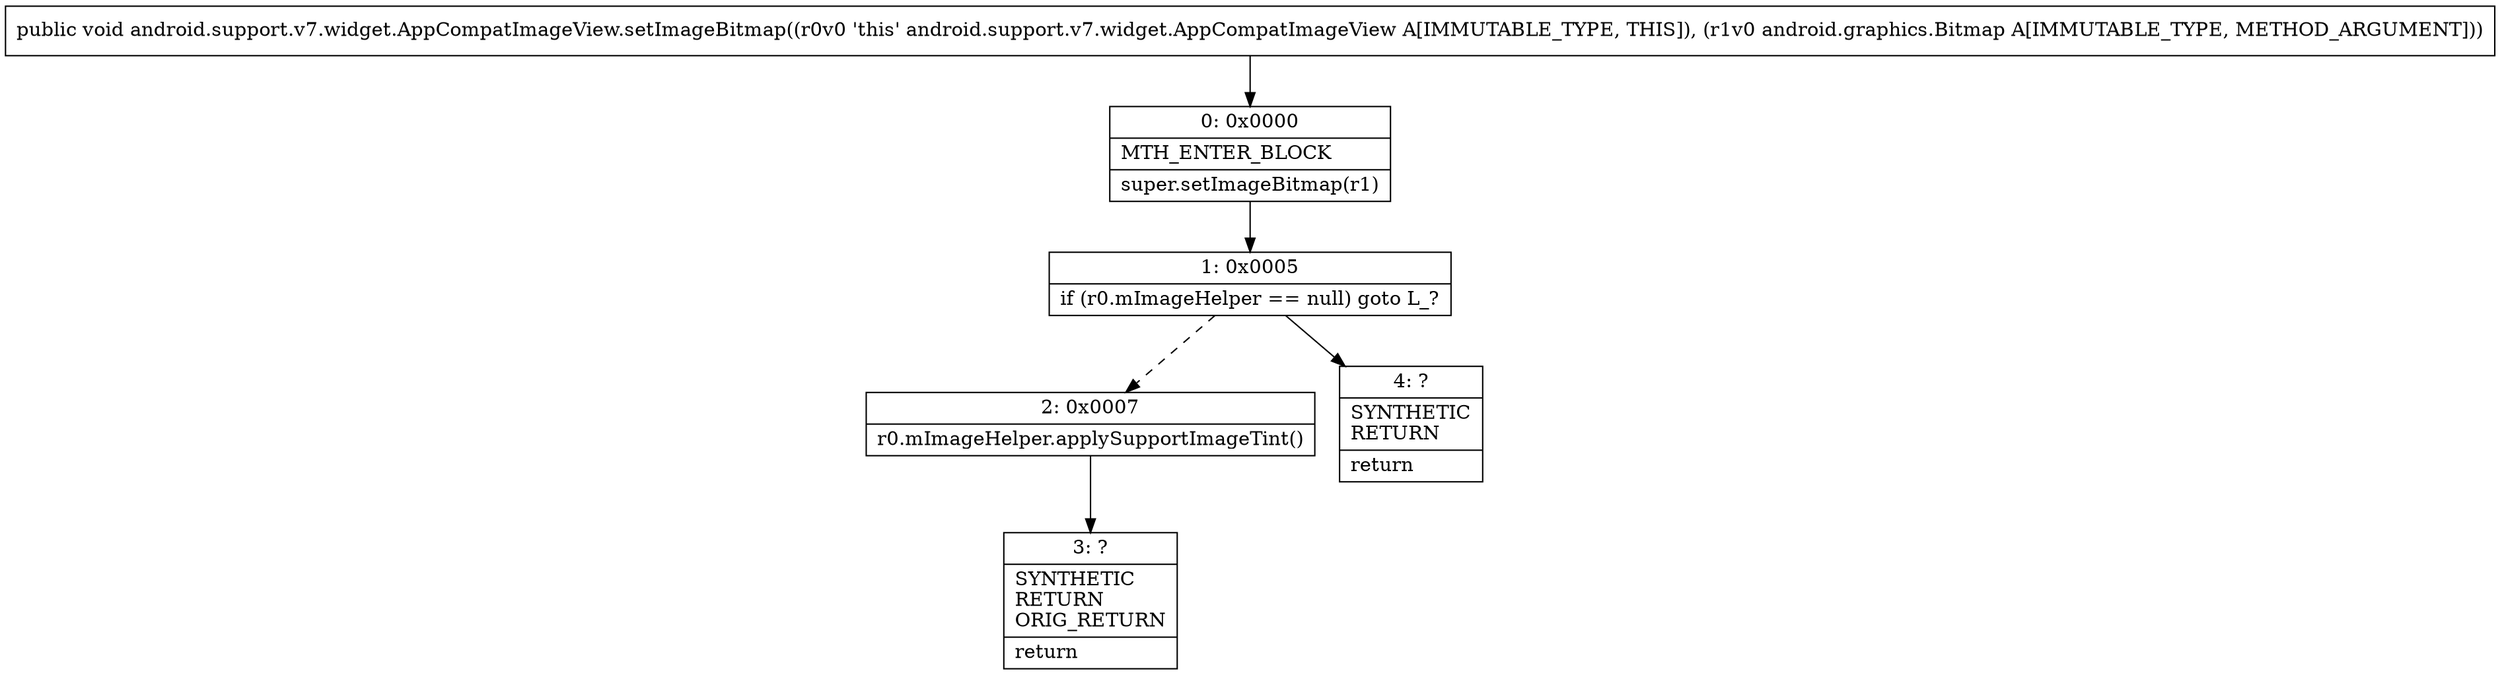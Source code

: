 digraph "CFG forandroid.support.v7.widget.AppCompatImageView.setImageBitmap(Landroid\/graphics\/Bitmap;)V" {
Node_0 [shape=record,label="{0\:\ 0x0000|MTH_ENTER_BLOCK\l|super.setImageBitmap(r1)\l}"];
Node_1 [shape=record,label="{1\:\ 0x0005|if (r0.mImageHelper == null) goto L_?\l}"];
Node_2 [shape=record,label="{2\:\ 0x0007|r0.mImageHelper.applySupportImageTint()\l}"];
Node_3 [shape=record,label="{3\:\ ?|SYNTHETIC\lRETURN\lORIG_RETURN\l|return\l}"];
Node_4 [shape=record,label="{4\:\ ?|SYNTHETIC\lRETURN\l|return\l}"];
MethodNode[shape=record,label="{public void android.support.v7.widget.AppCompatImageView.setImageBitmap((r0v0 'this' android.support.v7.widget.AppCompatImageView A[IMMUTABLE_TYPE, THIS]), (r1v0 android.graphics.Bitmap A[IMMUTABLE_TYPE, METHOD_ARGUMENT])) }"];
MethodNode -> Node_0;
Node_0 -> Node_1;
Node_1 -> Node_2[style=dashed];
Node_1 -> Node_4;
Node_2 -> Node_3;
}

